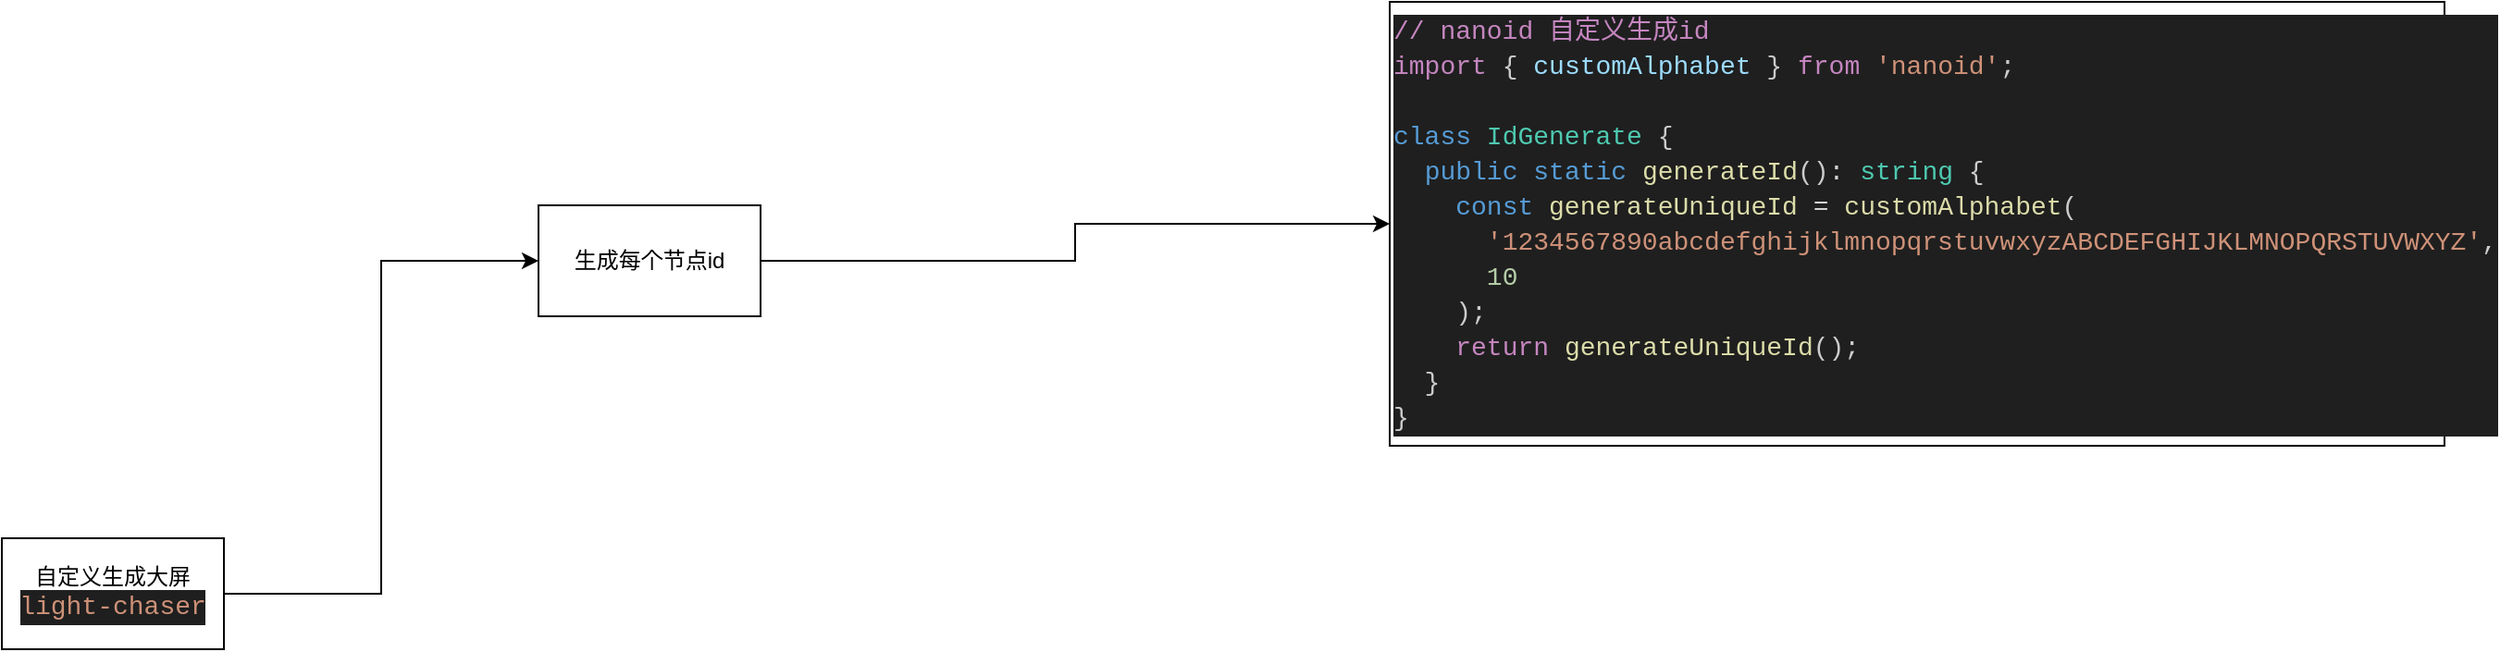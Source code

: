 <mxfile version="24.2.1" type="github">
  <diagram name="第 1 页" id="xjVnb_RPWGceHSpKGE1W">
    <mxGraphModel dx="2261" dy="746" grid="1" gridSize="10" guides="1" tooltips="1" connect="1" arrows="1" fold="1" page="1" pageScale="1" pageWidth="827" pageHeight="1169" math="0" shadow="0">
      <root>
        <mxCell id="0" />
        <mxCell id="1" parent="0" />
        <mxCell id="zaRD39al7ec1TVudplAO-4" value="&lt;div style=&quot;background-color: rgb(31, 31, 31); font-family: Consolas, &amp;quot;Courier New&amp;quot;, monospace; font-size: 14px; line-height: 19px; white-space: pre;&quot;&gt;&lt;div style=&quot;&quot;&gt;&lt;font color=&quot;#c586c0&quot;&gt;// nanoid 自定义生成id&lt;/font&gt;&lt;/div&gt;&lt;div style=&quot;color: rgb(204, 204, 204);&quot;&gt;&lt;span style=&quot;color: #c586c0;&quot;&gt;import&lt;/span&gt; { &lt;span style=&quot;color: #9cdcfe;&quot;&gt;customAlphabet&lt;/span&gt; } &lt;span style=&quot;color: #c586c0;&quot;&gt;from&lt;/span&gt; &lt;span style=&quot;color: #ce9178;&quot;&gt;&#39;nanoid&#39;&lt;/span&gt;;&lt;/div&gt;&lt;font color=&quot;#cccccc&quot;&gt;&lt;br&gt;&lt;/font&gt;&lt;div style=&quot;color: rgb(204, 204, 204);&quot;&gt;&lt;span style=&quot;color: #569cd6;&quot;&gt;class&lt;/span&gt; &lt;span style=&quot;color: #4ec9b0;&quot;&gt;IdGenerate&lt;/span&gt; {&lt;/div&gt;&lt;div style=&quot;color: rgb(204, 204, 204);&quot;&gt;&amp;nbsp; &lt;span style=&quot;color: #569cd6;&quot;&gt;public&lt;/span&gt; &lt;span style=&quot;color: #569cd6;&quot;&gt;static&lt;/span&gt; &lt;span style=&quot;color: #dcdcaa;&quot;&gt;generateId&lt;/span&gt;()&lt;span style=&quot;color: #d4d4d4;&quot;&gt;:&lt;/span&gt; &lt;span style=&quot;color: #4ec9b0;&quot;&gt;string&lt;/span&gt; {&lt;/div&gt;&lt;div style=&quot;color: rgb(204, 204, 204);&quot;&gt;&amp;nbsp; &amp;nbsp; &lt;span style=&quot;color: #569cd6;&quot;&gt;const&lt;/span&gt; &lt;span style=&quot;color: #dcdcaa;&quot;&gt;generateUniqueId&lt;/span&gt; &lt;span style=&quot;color: #d4d4d4;&quot;&gt;=&lt;/span&gt; &lt;span style=&quot;color: #dcdcaa;&quot;&gt;customAlphabet&lt;/span&gt;(&lt;/div&gt;&lt;div style=&quot;color: rgb(204, 204, 204);&quot;&gt;&amp;nbsp; &amp;nbsp; &amp;nbsp; &lt;span style=&quot;color: #ce9178;&quot;&gt;&#39;1234567890abcdefghijklmnopqrstuvwxyzABCDEFGHIJKLMNOPQRSTUVWXYZ&#39;&lt;/span&gt;,&lt;/div&gt;&lt;div style=&quot;color: rgb(204, 204, 204);&quot;&gt;&amp;nbsp; &amp;nbsp; &amp;nbsp; &lt;span style=&quot;color: #b5cea8;&quot;&gt;10&lt;/span&gt;&lt;/div&gt;&lt;div style=&quot;color: rgb(204, 204, 204);&quot;&gt;&amp;nbsp; &amp;nbsp; );&lt;/div&gt;&lt;div style=&quot;color: rgb(204, 204, 204);&quot;&gt;&amp;nbsp; &amp;nbsp; &lt;span style=&quot;color: #c586c0;&quot;&gt;return&lt;/span&gt; &lt;span style=&quot;color: #dcdcaa;&quot;&gt;generateUniqueId&lt;/span&gt;();&lt;/div&gt;&lt;div style=&quot;color: rgb(204, 204, 204);&quot;&gt;&amp;nbsp; }&lt;/div&gt;&lt;div style=&quot;color: rgb(204, 204, 204);&quot;&gt;}&lt;/div&gt;&lt;/div&gt;" style="rounded=0;whiteSpace=wrap;html=1;fillStyle=dashed;align=left;" vertex="1" parent="1">
          <mxGeometry x="350" y="40" width="570" height="240" as="geometry" />
        </mxCell>
        <mxCell id="zaRD39al7ec1TVudplAO-10" style="edgeStyle=orthogonalEdgeStyle;rounded=0;orthogonalLoop=1;jettySize=auto;html=1;exitX=1;exitY=0.5;exitDx=0;exitDy=0;" edge="1" parent="1" source="zaRD39al7ec1TVudplAO-5" target="zaRD39al7ec1TVudplAO-4">
          <mxGeometry relative="1" as="geometry" />
        </mxCell>
        <mxCell id="zaRD39al7ec1TVudplAO-5" value="生成每个节点id" style="rounded=0;whiteSpace=wrap;html=1;" vertex="1" parent="1">
          <mxGeometry x="-110" y="150" width="120" height="60" as="geometry" />
        </mxCell>
        <mxCell id="zaRD39al7ec1TVudplAO-11" style="edgeStyle=orthogonalEdgeStyle;rounded=0;orthogonalLoop=1;jettySize=auto;html=1;exitX=1;exitY=0.5;exitDx=0;exitDy=0;entryX=0;entryY=0.5;entryDx=0;entryDy=0;" edge="1" parent="1" source="zaRD39al7ec1TVudplAO-6" target="zaRD39al7ec1TVudplAO-5">
          <mxGeometry relative="1" as="geometry" />
        </mxCell>
        <mxCell id="zaRD39al7ec1TVudplAO-6" value="自定义生成大屏&lt;br&gt;&lt;div style=&quot;color: rgb(204, 204, 204); background-color: rgb(31, 31, 31); font-family: Consolas, &amp;quot;Courier New&amp;quot;, monospace; font-size: 14px; line-height: 19px; white-space: pre;&quot;&gt;&lt;span style=&quot;color: #ce9178;&quot;&gt;light-chaser&lt;/span&gt;&lt;/div&gt;" style="rounded=0;whiteSpace=wrap;html=1;" vertex="1" parent="1">
          <mxGeometry x="-400" y="330" width="120" height="60" as="geometry" />
        </mxCell>
      </root>
    </mxGraphModel>
  </diagram>
</mxfile>
